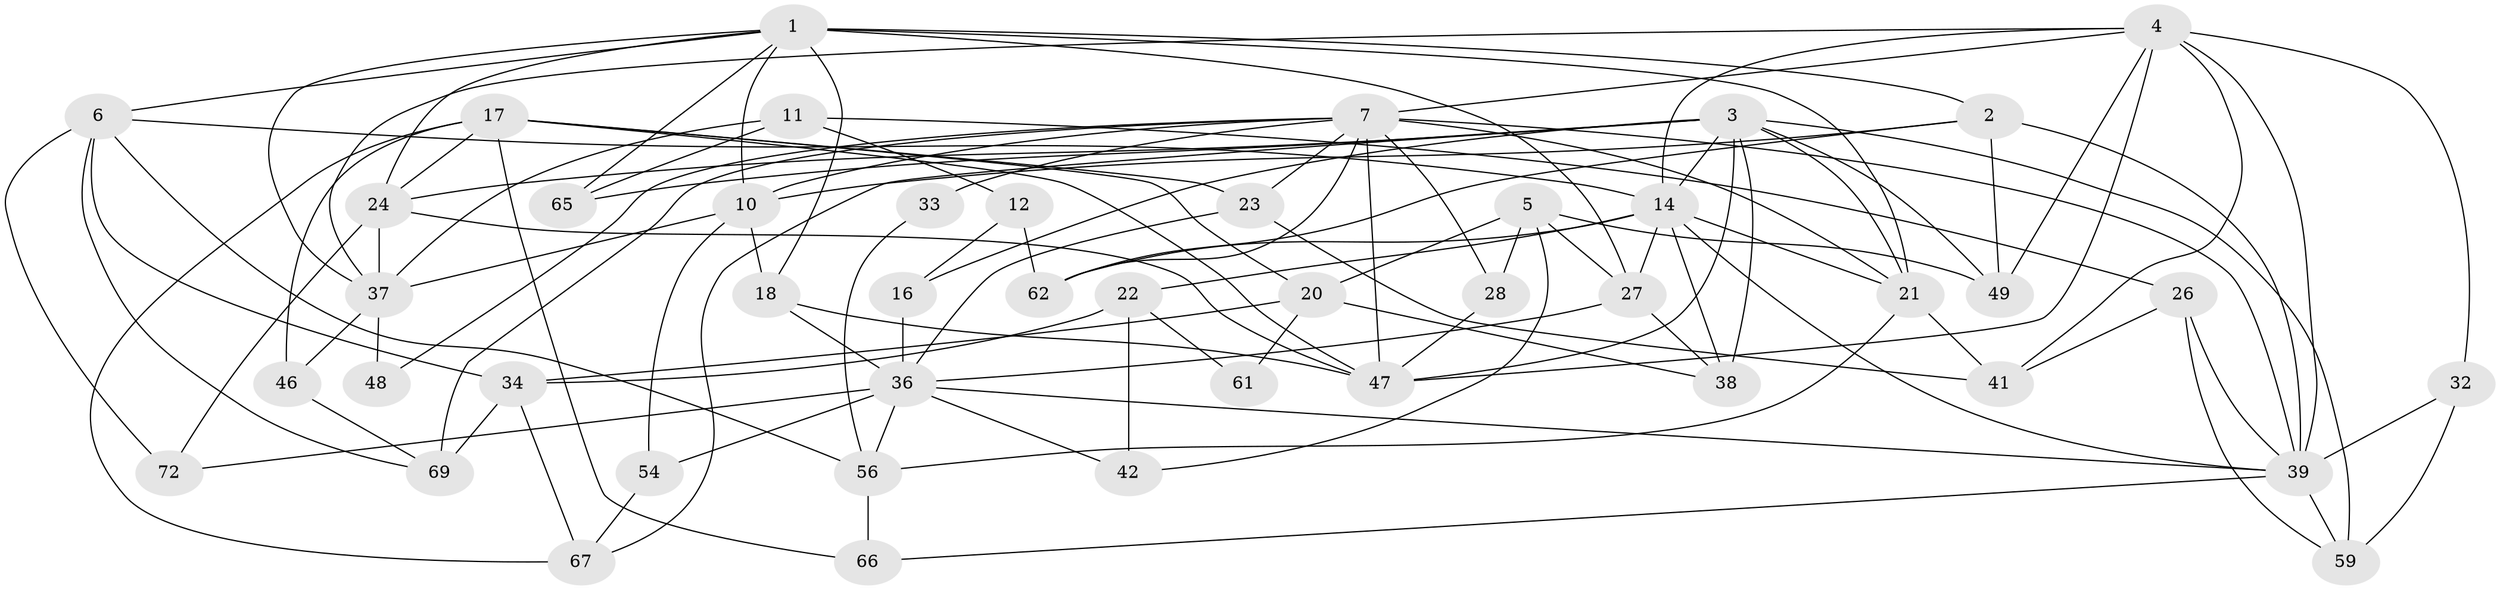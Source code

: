 // original degree distribution, {3: 0.27631578947368424, 5: 0.19736842105263158, 6: 0.07894736842105263, 4: 0.3026315789473684, 2: 0.10526315789473684, 7: 0.02631578947368421, 8: 0.013157894736842105}
// Generated by graph-tools (version 1.1) at 2025/18/03/04/25 18:18:43]
// undirected, 45 vertices, 112 edges
graph export_dot {
graph [start="1"]
  node [color=gray90,style=filled];
  1 [super="+57+52"];
  2;
  3 [super="+15+44"];
  4 [super="+9+19"];
  5;
  6;
  7 [super="+55+8"];
  10 [super="+13"];
  11 [super="+31"];
  12;
  14 [super="+35+60"];
  16;
  17 [super="+43+40"];
  18;
  20 [super="+68"];
  21 [super="+53+25"];
  22;
  23;
  24 [super="+58"];
  26 [super="+71"];
  27;
  28 [super="+29"];
  32 [super="+64"];
  33;
  34 [super="+50"];
  36 [super="+45"];
  37 [super="+63"];
  38;
  39 [super="+74+75"];
  41;
  42;
  46;
  47 [super="+70"];
  48;
  49;
  54;
  56;
  59;
  61;
  62;
  65;
  66;
  67;
  69;
  72;
  1 -- 2;
  1 -- 18;
  1 -- 65;
  1 -- 24;
  1 -- 27;
  1 -- 6;
  1 -- 10;
  1 -- 21 [weight=2];
  1 -- 37;
  2 -- 49;
  2 -- 39;
  2 -- 62;
  2 -- 10;
  3 -- 38 [weight=2];
  3 -- 24 [weight=2];
  3 -- 65;
  3 -- 67;
  3 -- 16;
  3 -- 49;
  3 -- 59;
  3 -- 21;
  3 -- 47;
  3 -- 14;
  4 -- 37;
  4 -- 49;
  4 -- 7 [weight=2];
  4 -- 32;
  4 -- 41;
  4 -- 47;
  4 -- 39 [weight=2];
  4 -- 14;
  5 -- 27;
  5 -- 49;
  5 -- 42;
  5 -- 28;
  5 -- 20;
  6 -- 69;
  6 -- 34;
  6 -- 56;
  6 -- 72;
  6 -- 14;
  7 -- 48;
  7 -- 69;
  7 -- 23;
  7 -- 62;
  7 -- 10;
  7 -- 33;
  7 -- 28;
  7 -- 47;
  7 -- 39;
  7 -- 21;
  10 -- 37 [weight=2];
  10 -- 18;
  10 -- 54;
  11 -- 37 [weight=2];
  11 -- 65;
  11 -- 26;
  11 -- 12;
  12 -- 62;
  12 -- 16;
  14 -- 62;
  14 -- 27;
  14 -- 38;
  14 -- 39;
  14 -- 21;
  14 -- 22;
  16 -- 36;
  17 -- 24;
  17 -- 47;
  17 -- 67;
  17 -- 20;
  17 -- 23;
  17 -- 66;
  17 -- 46;
  18 -- 47;
  18 -- 36;
  20 -- 38;
  20 -- 61;
  20 -- 34;
  21 -- 41;
  21 -- 56;
  22 -- 34;
  22 -- 42;
  22 -- 61;
  23 -- 41;
  23 -- 36;
  24 -- 47;
  24 -- 72;
  24 -- 37;
  26 -- 41;
  26 -- 59;
  26 -- 39;
  27 -- 38;
  27 -- 36;
  28 -- 47;
  32 -- 59;
  32 -- 39 [weight=2];
  33 -- 56;
  34 -- 67;
  34 -- 69;
  36 -- 72;
  36 -- 39;
  36 -- 54;
  36 -- 56;
  36 -- 42;
  37 -- 48;
  37 -- 46;
  39 -- 66;
  39 -- 59;
  46 -- 69;
  54 -- 67;
  56 -- 66;
}
